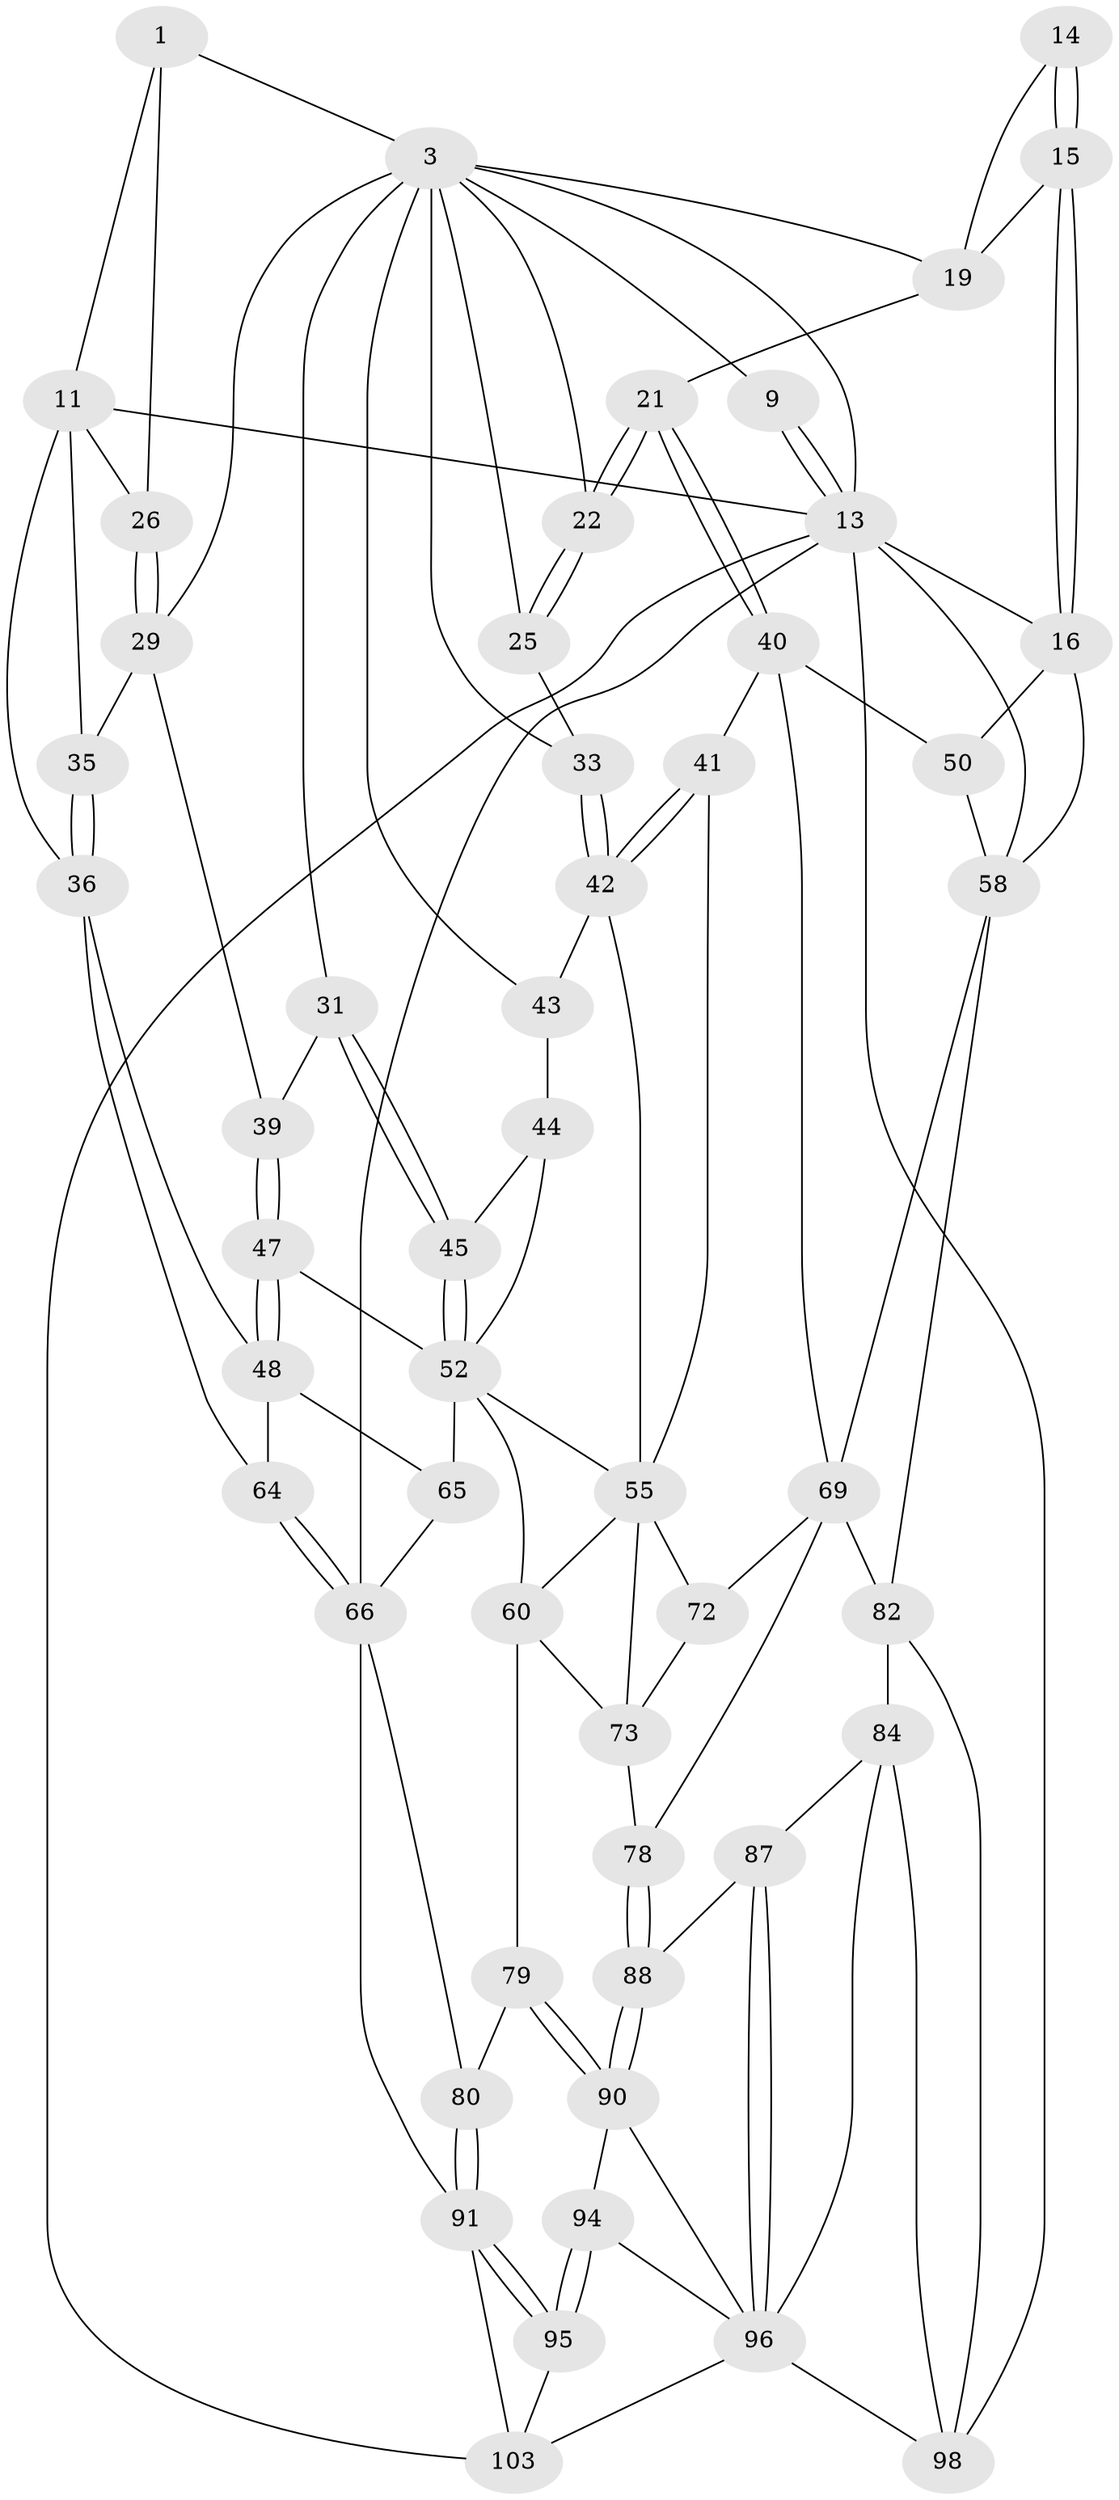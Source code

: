 // original degree distribution, {3: 0.02857142857142857, 5: 0.5619047619047619, 4: 0.20952380952380953, 6: 0.2}
// Generated by graph-tools (version 1.1) at 2025/17/03/09/25 04:17:12]
// undirected, 52 vertices, 121 edges
graph export_dot {
graph [start="1"]
  node [color=gray90,style=filled];
  1 [pos="+0.25154429895592423+0",super="+10+2"];
  3 [pos="+0.4046786655587415+0.15804236906916164",super="+28+4"];
  9 [pos="+0.23478467327444666+0"];
  11 [pos="+0.1049846060646275+0.14811628737126656",super="+27+12"];
  13 [pos="+0+0",super="+68+18"];
  14 [pos="+0.8981859955846152+0"];
  15 [pos="+0.999776783389011+0.2534543524911698",super="+23"];
  16 [pos="+1+0.2755941302294118",super="+49+17"];
  19 [pos="+0.8632433102160056+0.15751404231675598",super="+20"];
  21 [pos="+0.8274226139137213+0.27679704827065377"];
  22 [pos="+0.8131278595789797+0.2694565438159707"];
  25 [pos="+0.6192204245382795+0.2864432348622483"];
  26 [pos="+0.24213398297247934+0.2647955841139305"];
  29 [pos="+0.28135013428307987+0.30974770279974634",super="+38"];
  31 [pos="+0.3818767830080875+0.37060735909796205",super="+32"];
  33 [pos="+0.6133384435844756+0.2972962313853835"];
  35 [pos="+0.1408375563373058+0.3207866872876137"];
  36 [pos="+0.07824509879098847+0.3393148228709515",super="+37"];
  39 [pos="+0.225841903427665+0.4620978217559993"];
  40 [pos="+0.7439283271674676+0.47974377190232326",super="+51"];
  41 [pos="+0.733681888741607+0.4770778959921412"];
  42 [pos="+0.6738856927961742+0.44392712665791867",super="+46"];
  43 [pos="+0.50182782626402+0.43245056105712903"];
  44 [pos="+0.4918136572060563+0.43056484427459224"];
  45 [pos="+0.3949744648778394+0.3936835017678823"];
  47 [pos="+0.2209051893607425+0.47258308944638716"];
  48 [pos="+0.18855755216617198+0.4717759780470802",super="+63"];
  50 [pos="+0.9082853030236564+0.4735073915763039"];
  52 [pos="+0.3667330379993841+0.4646098022951236",super="+54+53"];
  55 [pos="+0.526162296384487+0.4997948048659866",super="+62+56"];
  58 [pos="+1+0.6826169954129904",super="+59"];
  60 [pos="+0.3099558297043365+0.6273626971885203",super="+77"];
  64 [pos="+0+0.5993781812043686"];
  65 [pos="+0.17204636906508905+0.6596452584582145"];
  66 [pos="+0+0.7198134767709135",super="+67+81"];
  69 [pos="+0.7581040459000893+0.5382894466294375",super="+75+70"];
  72 [pos="+0.5884863178993357+0.615940892102629"];
  73 [pos="+0.48690806940623954+0.6408315126501951",super="+76"];
  78 [pos="+0.5159762354712883+0.7508207823618993"];
  79 [pos="+0.33335359224718764+0.7692779642000457"];
  80 [pos="+0.2117133579714044+0.789600078238604"];
  82 [pos="+0.6983637405355193+0.7348070798697525",super="+83"];
  84 [pos="+0.6931498610257197+0.8269597517240026",super="+85"];
  87 [pos="+0.558365099986848+0.8116659307225486"];
  88 [pos="+0.5184716551599682+0.7644699587389585"];
  90 [pos="+0.3738490377102865+0.9051861624705874",super="+93"];
  91 [pos="+0.20447698623799127+0.8577288342986652",super="+92"];
  94 [pos="+0.35314070645478457+0.9831220845300185"];
  95 [pos="+0.25484755176438206+0.926697461324448"];
  96 [pos="+0.5233796104104982+0.8892979501988001",super="+100"];
  98 [pos="+0.9108183767045899+1",super="+101"];
  103 [pos="+0.18538121134296967+0.9364147066407229",super="+104"];
  1 -- 11;
  1 -- 26;
  1 -- 3;
  3 -- 29;
  3 -- 33;
  3 -- 9;
  3 -- 43;
  3 -- 19;
  3 -- 22;
  3 -- 25;
  3 -- 31 [weight=2];
  3 -- 13;
  9 -- 13;
  9 -- 13;
  11 -- 35;
  11 -- 26;
  11 -- 36;
  11 -- 13;
  13 -- 98;
  13 -- 103;
  13 -- 58;
  13 -- 66;
  13 -- 16 [weight=2];
  14 -- 15;
  14 -- 15;
  14 -- 19;
  15 -- 16 [weight=2];
  15 -- 16;
  15 -- 19;
  16 -- 50;
  16 -- 58;
  19 -- 21;
  21 -- 22;
  21 -- 22;
  21 -- 40;
  21 -- 40;
  22 -- 25;
  22 -- 25;
  25 -- 33;
  26 -- 29;
  26 -- 29;
  29 -- 35;
  29 -- 39;
  31 -- 45;
  31 -- 45;
  31 -- 39;
  33 -- 42;
  33 -- 42;
  35 -- 36;
  35 -- 36;
  36 -- 48;
  36 -- 64;
  39 -- 47;
  39 -- 47;
  40 -- 41;
  40 -- 50;
  40 -- 69;
  41 -- 42;
  41 -- 42;
  41 -- 55;
  42 -- 43;
  42 -- 55;
  43 -- 44;
  44 -- 45;
  44 -- 52;
  45 -- 52;
  45 -- 52;
  47 -- 48;
  47 -- 48;
  47 -- 52;
  48 -- 65;
  48 -- 64;
  50 -- 58;
  52 -- 55;
  52 -- 65;
  52 -- 60;
  55 -- 72;
  55 -- 73;
  55 -- 60;
  58 -- 69;
  58 -- 82;
  60 -- 79;
  60 -- 73;
  64 -- 66;
  64 -- 66;
  65 -- 66;
  66 -- 91;
  66 -- 80;
  69 -- 82 [weight=2];
  69 -- 72;
  69 -- 78;
  72 -- 73;
  73 -- 78;
  78 -- 88;
  78 -- 88;
  79 -- 80;
  79 -- 90;
  79 -- 90;
  80 -- 91;
  80 -- 91;
  82 -- 84 [weight=2];
  82 -- 98;
  84 -- 98;
  84 -- 87;
  84 -- 96;
  87 -- 88;
  87 -- 96;
  87 -- 96;
  88 -- 90;
  88 -- 90;
  90 -- 96;
  90 -- 94;
  91 -- 95;
  91 -- 95;
  91 -- 103;
  94 -- 95;
  94 -- 95;
  94 -- 96;
  95 -- 103;
  96 -- 98;
  96 -- 103;
}
